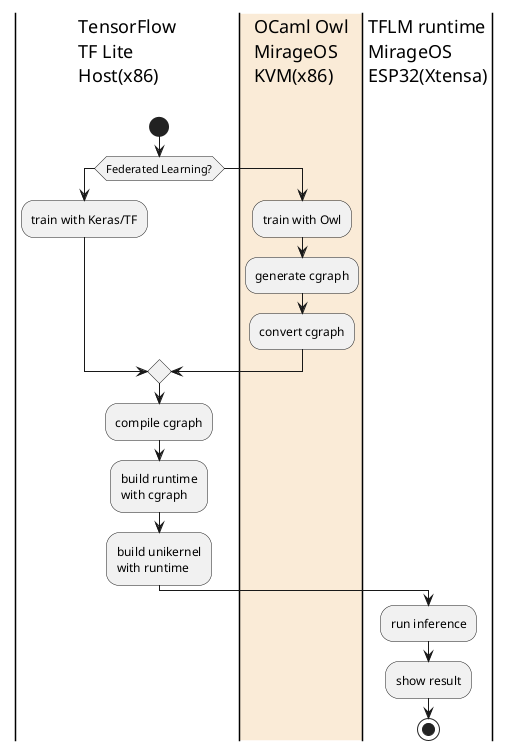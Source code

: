 @startuml
'title PoC sequence
|TensorFlow\nTF Lite\nHost(x86)\n|
start
if (Federated Learning?) then
|TensorFlow\nTF Lite\nHost(x86)\n|
:train with Keras/TF;
else
|#AntiqueWhite|OCaml Owl\nMirageOS\nKVM(x86)\n|
:train with Owl;
:generate cgraph;
:convert cgraph;
endif
|TensorFlow\nTF Lite\nHost(x86)\n|
:compile cgraph;
:build runtime\nwith cgraph;
:build unikernel\nwith runtime;
|TFLM runtime\nMirageOS\nESP32(Xtensa)\n|
:run inference;
:show result;
stop
@enduml

